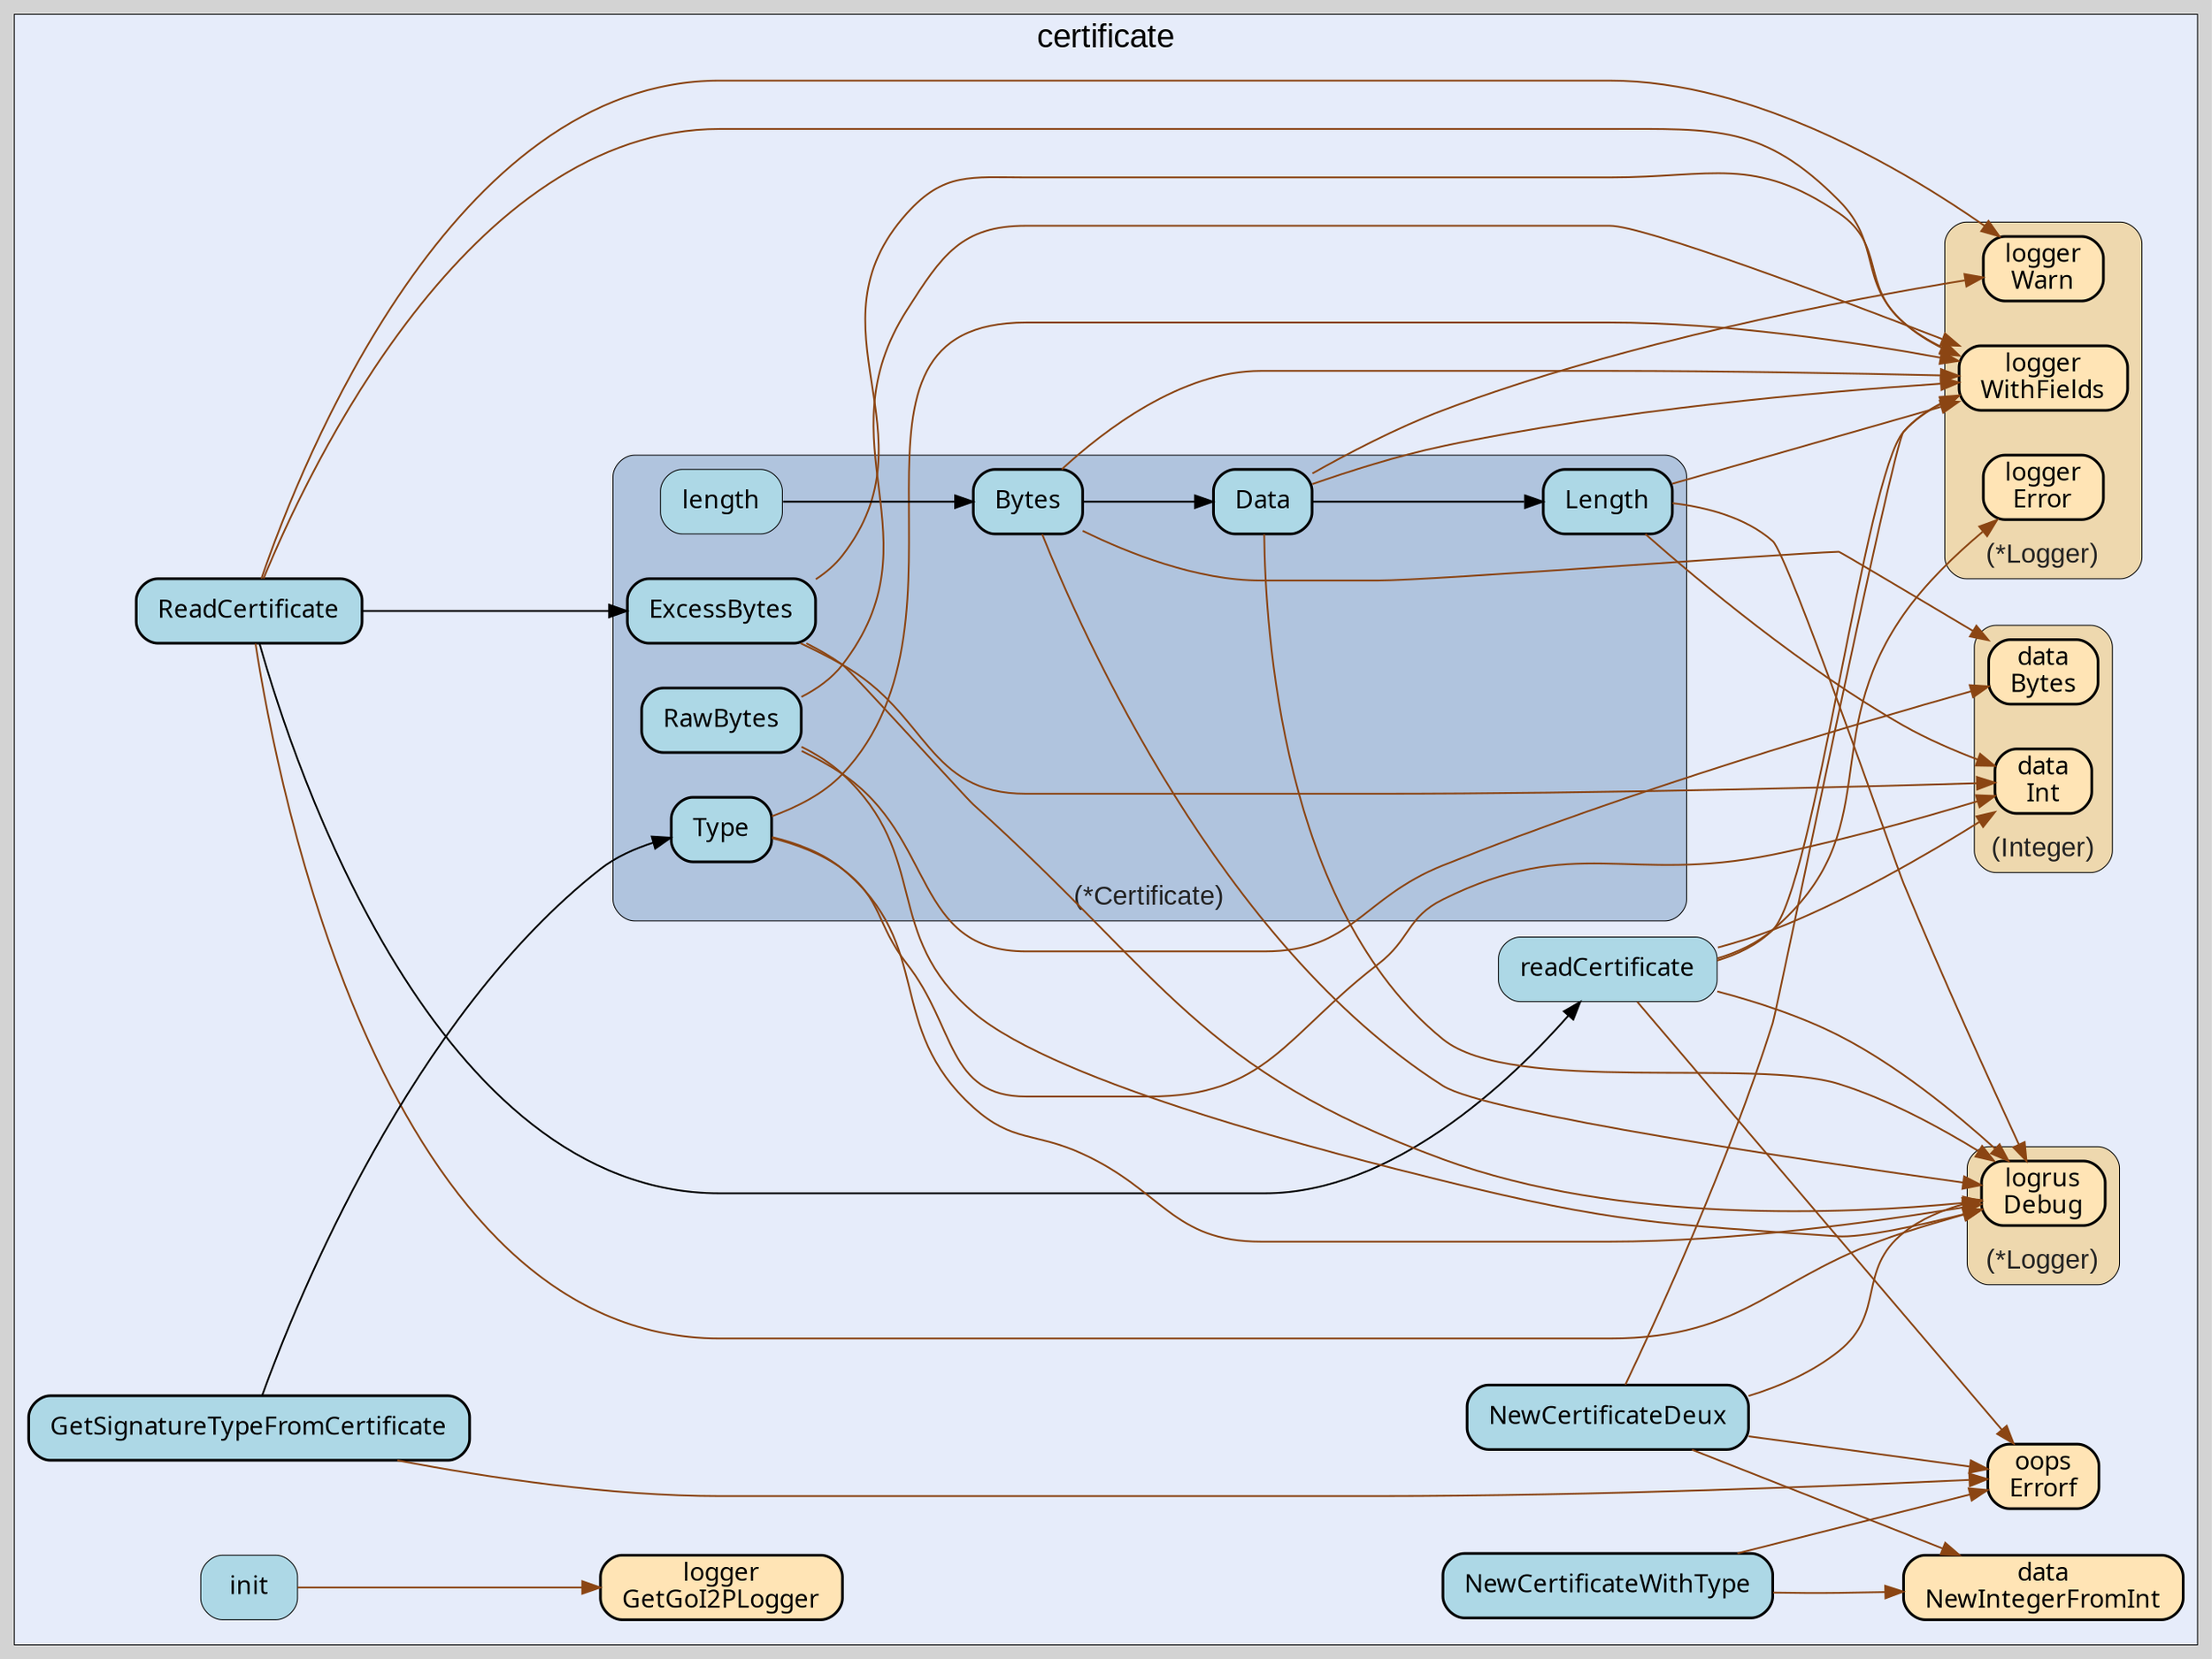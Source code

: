 digraph gocallvis {
    label="";
    labeljust="l";
    fontname="Arial";
    fontsize="14";
    rankdir="LR";
    bgcolor="lightgray";
    style="solid";
    penwidth="0.5";
    pad="0.0";
    nodesep="0.35";

    node [shape="box" style="filled,rounded" fillcolor="honeydew" fontname="Verdana" penwidth="1.0" margin="0.16,0.0"];
    edge [minlen="2"]

    subgraph "cluster_focus" {
        labelloc="t";
labeljust="c";
fontsize="18";
bgcolor="#e6ecfa";
label="certificate";
        
        "github.com/go-i2p/common/certificate.readCertificate" [ fillcolor="lightblue" label="readCertificate" penwidth="0.5" tooltip="github.com/go-i2p/common/certificate.readCertificate | defined in certificate.go:150\nat certificate.go:159: calling [(github.com/go-i2p/common/data.Integer).Int]\nat certificate.go:169: calling [(github.com/go-i2p/common/data.Integer).Int]\nat certificate.go:178: calling [(github.com/go-i2p/common/data.Integer).Int]\nat certificate.go:182: calling [(github.com/go-i2p/common/data.Integer).Int]\nat certificate.go:192: calling [(github.com/go-i2p/common/data.Integer).Int]\nat certificate.go:193: calling [(github.com/go-i2p/common/data.Integer).Int]\nat certificate.go:161: calling [github.com/samber/oops.Errorf]\nat certificate.go:171: calling [github.com/samber/oops.Errorf]\nat certificate.go:179: calling [github.com/samber/oops.Errorf]\nat certificate.go:156: calling [(*github.com/go-i2p/logger.Logger).WithFields]\nat certificate.go:166: calling [(*github.com/go-i2p/logger.Logger).WithFields]\nat certificate.go:180: calling [(*github.com/go-i2p/logger.Logger).WithFields]\nat certificate.go:191: calling [(*github.com/go-i2p/logger.Logger).WithFields]\nat certificate.go:160: calling [(*github.com/go-i2p/logger.Logger).Error]\nat certificate.go:170: calling [(*github.com/go-i2p/logger.Logger).Error]\nat certificate.go:188: calling [(*github.com/go-i2p/logger.Logger).Error]\nat certificate.go:194: calling [(*github.com/sirupsen/logrus.Logger).Debug]" ]
        "github.com/samber/oops.Errorf" [ fillcolor="moccasin" label="oops\nErrorf" penwidth="1.5" tooltip="github.com/samber/oops.Errorf | defined in oops.go:34" ]
        "github.com/go-i2p/common/certificate.ReadCertificate" [ fillcolor="lightblue" label="ReadCertificate" penwidth="1.5" tooltip="github.com/go-i2p/common/certificate.ReadCertificate | defined in certificate.go:201\nat certificate.go:204: calling [(*github.com/go-i2p/logger.Logger).Warn]\nat certificate.go:210: calling [(*github.com/sirupsen/logrus.Logger).Debug]\nat certificate.go:202: calling [github.com/go-i2p/common/certificate.readCertificate]\nat certificate.go:208: calling [(*github.com/go-i2p/logger.Logger).WithFields]\nat certificate.go:207: calling [(*github.com/go-i2p/common/certificate.Certificate).ExcessBytes]" ]
        "github.com/go-i2p/common/certificate.NewCertificateDeux" [ penwidth="1.5" tooltip="github.com/go-i2p/common/certificate.NewCertificateDeux | defined in certificate.go:223\nat certificate.go:233: calling [github.com/go-i2p/common/data.NewIntegerFromInt]\nat certificate.go:243: calling [(*github.com/go-i2p/logger.Logger).WithFields]\nat certificate.go:225: calling [github.com/samber/oops.Errorf]\nat certificate.go:230: calling [github.com/samber/oops.Errorf]\nat certificate.go:246: calling [(*github.com/sirupsen/logrus.Logger).Debug]" fillcolor="lightblue" label="NewCertificateDeux" ]
        "github.com/go-i2p/common/data.NewIntegerFromInt" [ fillcolor="moccasin" label="data\nNewIntegerFromInt" penwidth="1.5" tooltip="github.com/go-i2p/common/data.NewIntegerFromInt | defined in integer.go:68" ]
        "github.com/go-i2p/common/certificate.GetSignatureTypeFromCertificate" [ fillcolor="lightblue" label="GetSignatureTypeFromCertificate" penwidth="1.5" tooltip="github.com/go-i2p/common/certificate.GetSignatureTypeFromCertificate | defined in certificate.go:281\nat certificate.go:283: calling [github.com/samber/oops.Errorf]\nat certificate.go:286: calling [github.com/samber/oops.Errorf]\nat certificate.go:282: calling [(*github.com/go-i2p/common/certificate.Certificate).Type]\nat certificate.go:283: calling [(*github.com/go-i2p/common/certificate.Certificate).Type]" ]
        "github.com/go-i2p/common/certificate.init" [ label="init" penwidth="0.5" tooltip="github.com/go-i2p/common/certificate.init | defined in .:0\nat certificate.go:18: calling [github.com/go-i2p/logger.GetGoI2PLogger]" fillcolor="lightblue" ]
        "github.com/go-i2p/logger.GetGoI2PLogger" [ tooltip="github.com/go-i2p/logger.GetGoI2PLogger | defined in log.go:120" fillcolor="moccasin" label="logger\nGetGoI2PLogger" penwidth="1.5" ]
        "github.com/go-i2p/common/certificate.NewCertificateWithType" [ penwidth="1.5" tooltip="github.com/go-i2p/common/certificate.NewCertificateWithType | defined in certificate.go:252\nat certificate.go:258: calling [github.com/samber/oops.Errorf]\nat certificate.go:263: calling [github.com/samber/oops.Errorf]\nat certificate.go:265: calling [github.com/go-i2p/common/data.NewIntegerFromInt]" fillcolor="lightblue" label="NewCertificateWithType" ]
        
        subgraph "cluster_*github.com/go-i2p/common/certificate.Certificate" {
        penwidth="0.5";
fontcolor="#222222";
labelloc="b";
fontsize="15";
style="rounded,filled";
fillcolor="lightsteelblue";
label="(*Certificate)";
tooltip="type: *github.com/go-i2p/common/certificate.Certificate";
        
        "(*github.com/go-i2p/common/certificate.Certificate).ExcessBytes" [ fillcolor="lightblue" label="ExcessBytes" penwidth="1.5" tooltip="(*github.com/go-i2p/common/certificate.Certificate).ExcessBytes | defined in certificate.go:87\nat certificate.go:90: calling [(*github.com/go-i2p/logger.Logger).WithFields]\nat certificate.go:92: calling [(*github.com/sirupsen/logrus.Logger).Debug]\nat certificate.go:95: calling [(*github.com/sirupsen/logrus.Logger).Debug]\nat certificate.go:88: calling [(github.com/go-i2p/common/data.Integer).Int]\nat certificate.go:89: calling [(github.com/go-i2p/common/data.Integer).Int]" ]
        "(*github.com/go-i2p/common/certificate.Certificate).Type" [ tooltip="(*github.com/go-i2p/common/certificate.Certificate).Type | defined in certificate.go:116\nat certificate.go:118: calling [(*github.com/go-i2p/logger.Logger).WithFields]\nat certificate.go:117: calling [(github.com/go-i2p/common/data.Integer).Int]\nat certificate.go:120: calling [(*github.com/sirupsen/logrus.Logger).Debug]" fillcolor="lightblue" label="Type" penwidth="1.5" ]
        "(*github.com/go-i2p/common/certificate.Certificate).Bytes" [ fillcolor="lightblue" label="Bytes" penwidth="1.5" tooltip="(*github.com/go-i2p/common/certificate.Certificate).Bytes | defined in certificate.go:100\nat certificate.go:106: calling [(*github.com/sirupsen/logrus.Logger).Debug]\nat certificate.go:104: calling [(*github.com/go-i2p/logger.Logger).WithFields]\nat certificate.go:101: calling [(github.com/go-i2p/common/data.Integer).Bytes]\nat certificate.go:102: calling [(github.com/go-i2p/common/data.Integer).Bytes]\nat certificate.go:103: calling [(*github.com/go-i2p/common/certificate.Certificate).Data]" ]
        "(*github.com/go-i2p/common/certificate.Certificate).Length" [ fillcolor="lightblue" label="Length" penwidth="1.5" tooltip="(*github.com/go-i2p/common/certificate.Certificate).Length | defined in certificate.go:125\nat certificate.go:127: calling [(*github.com/go-i2p/logger.Logger).WithFields]\nat certificate.go:129: calling [(*github.com/sirupsen/logrus.Logger).Debug]\nat certificate.go:126: calling [(github.com/go-i2p/common/data.Integer).Int]" ]
        "(*github.com/go-i2p/common/certificate.Certificate).Data" [ fillcolor="lightblue" label="Data" penwidth="1.5" tooltip="(*github.com/go-i2p/common/certificate.Certificate).Data | defined in certificate.go:134\nat certificate.go:135: calling [(*github.com/go-i2p/common/certificate.Certificate).Length]\nat certificate.go:142: calling [(*github.com/go-i2p/logger.Logger).WithFields]\nat certificate.go:144: calling [(*github.com/sirupsen/logrus.Logger).Debug]\nat certificate.go:138: calling [(*github.com/go-i2p/logger.Logger).Warn]" ]
        "(*github.com/go-i2p/common/certificate.Certificate).length" [ fillcolor="lightblue" label="length" penwidth="0.5" tooltip="(*github.com/go-i2p/common/certificate.Certificate).length | defined in certificate.go:110\nat certificate.go:111: calling [(*github.com/go-i2p/common/certificate.Certificate).Bytes]" ]
        "(*github.com/go-i2p/common/certificate.Certificate).RawBytes" [ penwidth="1.5" tooltip="(*github.com/go-i2p/common/certificate.Certificate).RawBytes | defined in certificate.go:76\nat certificate.go:82: calling [(*github.com/sirupsen/logrus.Logger).Debug]\nat certificate.go:80: calling [(*github.com/go-i2p/logger.Logger).WithFields]\nat certificate.go:77: calling [(github.com/go-i2p/common/data.Integer).Bytes]\nat certificate.go:78: calling [(github.com/go-i2p/common/data.Integer).Bytes]" fillcolor="lightblue" label="RawBytes" ]
        
    }

        subgraph "cluster_*github.com/go-i2p/logger.Logger" {
        fillcolor="wheat2";
label="(*Logger)";
tooltip="type: *github.com/go-i2p/logger.Logger";
penwidth="0.5";
fontsize="15";
fontcolor="#222222";
labelloc="b";
style="rounded,filled";
        
        "(*github.com/go-i2p/logger.Logger).WithFields" [ fillcolor="moccasin" label="logger\nWithFields" penwidth="1.5" tooltip="(*github.com/go-i2p/logger.Logger).WithFields | defined in log.go:60" ]
        "(*github.com/go-i2p/logger.Logger).Error" [ tooltip="(*github.com/go-i2p/logger.Logger).Error | defined in log.go:42" fillcolor="moccasin" label="logger\nError" penwidth="1.5" ]
        "(*github.com/go-i2p/logger.Logger).Warn" [ fillcolor="moccasin" label="logger\nWarn" penwidth="1.5" tooltip="(*github.com/go-i2p/logger.Logger).Warn | defined in log.go:30" ]
        
    }

        subgraph "cluster_*github.com/sirupsen/logrus.Logger" {
        penwidth="0.5";
fontsize="15";
fontcolor="#222222";
labelloc="b";
style="rounded,filled";
fillcolor="wheat2";
label="(*Logger)";
tooltip="type: *github.com/sirupsen/logrus.Logger";
        
        "(*github.com/sirupsen/logrus.Logger).Debug" [ fillcolor="moccasin" label="logrus\nDebug" penwidth="1.5" tooltip="(*github.com/sirupsen/logrus.Logger).Debug | defined in logger.go:221" ]
        
    }

        subgraph "cluster_github.com/go-i2p/common/data.Integer" {
        tooltip="type: github.com/go-i2p/common/data.Integer";
penwidth="0.5";
fontsize="15";
fontcolor="#222222";
labelloc="b";
style="rounded,filled";
fillcolor="wheat2";
label="(Integer)";
        
        "(github.com/go-i2p/common/data.Integer).Int" [ tooltip="(github.com/go-i2p/common/data.Integer).Int | defined in integer.go:32" fillcolor="moccasin" label="data\nInt" penwidth="1.5" ]
        "(github.com/go-i2p/common/data.Integer).Bytes" [ fillcolor="moccasin" label="data\nBytes" penwidth="1.5" tooltip="(github.com/go-i2p/common/data.Integer).Bytes | defined in integer.go:27" ]
        
    }

    }

    "github.com/go-i2p/common/certificate.readCertificate" -> "(github.com/go-i2p/common/data.Integer).Int" [ color="saddlebrown" tooltip="at certificate.go:159: calling [(github.com/go-i2p/common/data.Integer).Int]\nat certificate.go:169: calling [(github.com/go-i2p/common/data.Integer).Int]\nat certificate.go:178: calling [(github.com/go-i2p/common/data.Integer).Int]\nat certificate.go:182: calling [(github.com/go-i2p/common/data.Integer).Int]\nat certificate.go:192: calling [(github.com/go-i2p/common/data.Integer).Int]\nat certificate.go:193: calling [(github.com/go-i2p/common/data.Integer).Int]" ]
    "github.com/go-i2p/common/certificate.ReadCertificate" -> "(*github.com/go-i2p/logger.Logger).Warn" [ color="saddlebrown" tooltip="at certificate.go:204: calling [(*github.com/go-i2p/logger.Logger).Warn]" ]
    "github.com/go-i2p/common/certificate.ReadCertificate" -> "(*github.com/sirupsen/logrus.Logger).Debug" [ tooltip="at certificate.go:210: calling [(*github.com/sirupsen/logrus.Logger).Debug]" color="saddlebrown" ]
    "github.com/go-i2p/common/certificate.NewCertificateDeux" -> "github.com/go-i2p/common/data.NewIntegerFromInt" [ color="saddlebrown" tooltip="at certificate.go:233: calling [github.com/go-i2p/common/data.NewIntegerFromInt]" ]
    "github.com/go-i2p/common/certificate.NewCertificateDeux" -> "(*github.com/go-i2p/logger.Logger).WithFields" [ tooltip="at certificate.go:243: calling [(*github.com/go-i2p/logger.Logger).WithFields]" color="saddlebrown" ]
    "(*github.com/go-i2p/common/certificate.Certificate).Type" -> "(*github.com/go-i2p/logger.Logger).WithFields" [ color="saddlebrown" tooltip="at certificate.go:118: calling [(*github.com/go-i2p/logger.Logger).WithFields]" ]
    "(*github.com/go-i2p/common/certificate.Certificate).Bytes" -> "(*github.com/sirupsen/logrus.Logger).Debug" [ color="saddlebrown" tooltip="at certificate.go:106: calling [(*github.com/sirupsen/logrus.Logger).Debug]" ]
    "github.com/go-i2p/common/certificate.readCertificate" -> "github.com/samber/oops.Errorf" [ color="saddlebrown" tooltip="at certificate.go:161: calling [github.com/samber/oops.Errorf]\nat certificate.go:171: calling [github.com/samber/oops.Errorf]\nat certificate.go:179: calling [github.com/samber/oops.Errorf]" ]
    "(*github.com/go-i2p/common/certificate.Certificate).ExcessBytes" -> "(*github.com/go-i2p/logger.Logger).WithFields" [ color="saddlebrown" tooltip="at certificate.go:90: calling [(*github.com/go-i2p/logger.Logger).WithFields]" ]
    "(*github.com/go-i2p/common/certificate.Certificate).ExcessBytes" -> "(*github.com/sirupsen/logrus.Logger).Debug" [ color="saddlebrown" tooltip="at certificate.go:92: calling [(*github.com/sirupsen/logrus.Logger).Debug]\nat certificate.go:95: calling [(*github.com/sirupsen/logrus.Logger).Debug]" ]
    "github.com/go-i2p/common/certificate.ReadCertificate" -> "github.com/go-i2p/common/certificate.readCertificate" [ tooltip="at certificate.go:202: calling [github.com/go-i2p/common/certificate.readCertificate]" ]
    "github.com/go-i2p/common/certificate.ReadCertificate" -> "(*github.com/go-i2p/logger.Logger).WithFields" [ tooltip="at certificate.go:208: calling [(*github.com/go-i2p/logger.Logger).WithFields]" color="saddlebrown" ]
    "github.com/go-i2p/common/certificate.GetSignatureTypeFromCertificate" -> "github.com/samber/oops.Errorf" [ tooltip="at certificate.go:283: calling [github.com/samber/oops.Errorf]\nat certificate.go:286: calling [github.com/samber/oops.Errorf]" color="saddlebrown" ]
    "(*github.com/go-i2p/common/certificate.Certificate).Data" -> "(*github.com/go-i2p/common/certificate.Certificate).Length" [ tooltip="at certificate.go:135: calling [(*github.com/go-i2p/common/certificate.Certificate).Length]" ]
    "(*github.com/go-i2p/common/certificate.Certificate).length" -> "(*github.com/go-i2p/common/certificate.Certificate).Bytes" [ tooltip="at certificate.go:111: calling [(*github.com/go-i2p/common/certificate.Certificate).Bytes]" ]
    "(*github.com/go-i2p/common/certificate.Certificate).RawBytes" -> "(*github.com/sirupsen/logrus.Logger).Debug" [ color="saddlebrown" tooltip="at certificate.go:82: calling [(*github.com/sirupsen/logrus.Logger).Debug]" ]
    "(*github.com/go-i2p/common/certificate.Certificate).Length" -> "(*github.com/go-i2p/logger.Logger).WithFields" [ color="saddlebrown" tooltip="at certificate.go:127: calling [(*github.com/go-i2p/logger.Logger).WithFields]" ]
    "(*github.com/go-i2p/common/certificate.Certificate).Bytes" -> "(*github.com/go-i2p/logger.Logger).WithFields" [ tooltip="at certificate.go:104: calling [(*github.com/go-i2p/logger.Logger).WithFields]" color="saddlebrown" ]
    "(*github.com/go-i2p/common/certificate.Certificate).RawBytes" -> "(*github.com/go-i2p/logger.Logger).WithFields" [ color="saddlebrown" tooltip="at certificate.go:80: calling [(*github.com/go-i2p/logger.Logger).WithFields]" ]
    "github.com/go-i2p/common/certificate.readCertificate" -> "(*github.com/go-i2p/logger.Logger).WithFields" [ color="saddlebrown" tooltip="at certificate.go:156: calling [(*github.com/go-i2p/logger.Logger).WithFields]\nat certificate.go:166: calling [(*github.com/go-i2p/logger.Logger).WithFields]\nat certificate.go:180: calling [(*github.com/go-i2p/logger.Logger).WithFields]\nat certificate.go:191: calling [(*github.com/go-i2p/logger.Logger).WithFields]" ]
    "(*github.com/go-i2p/common/certificate.Certificate).Bytes" -> "(github.com/go-i2p/common/data.Integer).Bytes" [ color="saddlebrown" tooltip="at certificate.go:101: calling [(github.com/go-i2p/common/data.Integer).Bytes]\nat certificate.go:102: calling [(github.com/go-i2p/common/data.Integer).Bytes]" ]
    "(*github.com/go-i2p/common/certificate.Certificate).Data" -> "(*github.com/go-i2p/logger.Logger).WithFields" [ color="saddlebrown" tooltip="at certificate.go:142: calling [(*github.com/go-i2p/logger.Logger).WithFields]" ]
    "github.com/go-i2p/common/certificate.NewCertificateWithType" -> "github.com/samber/oops.Errorf" [ color="saddlebrown" tooltip="at certificate.go:258: calling [github.com/samber/oops.Errorf]\nat certificate.go:263: calling [github.com/samber/oops.Errorf]" ]
    "github.com/go-i2p/common/certificate.ReadCertificate" -> "(*github.com/go-i2p/common/certificate.Certificate).ExcessBytes" [ tooltip="at certificate.go:207: calling [(*github.com/go-i2p/common/certificate.Certificate).ExcessBytes]" ]
    "github.com/go-i2p/common/certificate.NewCertificateDeux" -> "github.com/samber/oops.Errorf" [ color="saddlebrown" tooltip="at certificate.go:225: calling [github.com/samber/oops.Errorf]\nat certificate.go:230: calling [github.com/samber/oops.Errorf]" ]
    "(*github.com/go-i2p/common/certificate.Certificate).Type" -> "(github.com/go-i2p/common/data.Integer).Int" [ color="saddlebrown" tooltip="at certificate.go:117: calling [(github.com/go-i2p/common/data.Integer).Int]" ]
    "(*github.com/go-i2p/common/certificate.Certificate).Type" -> "(*github.com/sirupsen/logrus.Logger).Debug" [ color="saddlebrown" tooltip="at certificate.go:120: calling [(*github.com/sirupsen/logrus.Logger).Debug]" ]
    "github.com/go-i2p/common/certificate.GetSignatureTypeFromCertificate" -> "(*github.com/go-i2p/common/certificate.Certificate).Type" [ tooltip="at certificate.go:282: calling [(*github.com/go-i2p/common/certificate.Certificate).Type]\nat certificate.go:283: calling [(*github.com/go-i2p/common/certificate.Certificate).Type]" ]
    "(*github.com/go-i2p/common/certificate.Certificate).Data" -> "(*github.com/sirupsen/logrus.Logger).Debug" [ color="saddlebrown" tooltip="at certificate.go:144: calling [(*github.com/sirupsen/logrus.Logger).Debug]" ]
    "(*github.com/go-i2p/common/certificate.Certificate).Bytes" -> "(*github.com/go-i2p/common/certificate.Certificate).Data" [ tooltip="at certificate.go:103: calling [(*github.com/go-i2p/common/certificate.Certificate).Data]" ]
    "github.com/go-i2p/common/certificate.init" -> "github.com/go-i2p/logger.GetGoI2PLogger" [ color="saddlebrown" tooltip="at certificate.go:18: calling [github.com/go-i2p/logger.GetGoI2PLogger]" ]
    "github.com/go-i2p/common/certificate.readCertificate" -> "(*github.com/go-i2p/logger.Logger).Error" [ color="saddlebrown" tooltip="at certificate.go:160: calling [(*github.com/go-i2p/logger.Logger).Error]\nat certificate.go:170: calling [(*github.com/go-i2p/logger.Logger).Error]\nat certificate.go:188: calling [(*github.com/go-i2p/logger.Logger).Error]" ]
    "github.com/go-i2p/common/certificate.NewCertificateDeux" -> "(*github.com/sirupsen/logrus.Logger).Debug" [ color="saddlebrown" tooltip="at certificate.go:246: calling [(*github.com/sirupsen/logrus.Logger).Debug]" ]
    "(*github.com/go-i2p/common/certificate.Certificate).Length" -> "(*github.com/sirupsen/logrus.Logger).Debug" [ color="saddlebrown" tooltip="at certificate.go:129: calling [(*github.com/sirupsen/logrus.Logger).Debug]" ]
    "github.com/go-i2p/common/certificate.NewCertificateWithType" -> "github.com/go-i2p/common/data.NewIntegerFromInt" [ color="saddlebrown" tooltip="at certificate.go:265: calling [github.com/go-i2p/common/data.NewIntegerFromInt]" ]
    "github.com/go-i2p/common/certificate.readCertificate" -> "(*github.com/sirupsen/logrus.Logger).Debug" [ tooltip="at certificate.go:194: calling [(*github.com/sirupsen/logrus.Logger).Debug]" color="saddlebrown" ]
    "(*github.com/go-i2p/common/certificate.Certificate).ExcessBytes" -> "(github.com/go-i2p/common/data.Integer).Int" [ color="saddlebrown" tooltip="at certificate.go:88: calling [(github.com/go-i2p/common/data.Integer).Int]\nat certificate.go:89: calling [(github.com/go-i2p/common/data.Integer).Int]" ]
    "(*github.com/go-i2p/common/certificate.Certificate).Length" -> "(github.com/go-i2p/common/data.Integer).Int" [ color="saddlebrown" tooltip="at certificate.go:126: calling [(github.com/go-i2p/common/data.Integer).Int]" ]
    "(*github.com/go-i2p/common/certificate.Certificate).Data" -> "(*github.com/go-i2p/logger.Logger).Warn" [ color="saddlebrown" tooltip="at certificate.go:138: calling [(*github.com/go-i2p/logger.Logger).Warn]" ]
    "(*github.com/go-i2p/common/certificate.Certificate).RawBytes" -> "(github.com/go-i2p/common/data.Integer).Bytes" [ color="saddlebrown" tooltip="at certificate.go:77: calling [(github.com/go-i2p/common/data.Integer).Bytes]\nat certificate.go:78: calling [(github.com/go-i2p/common/data.Integer).Bytes]" ]
}
